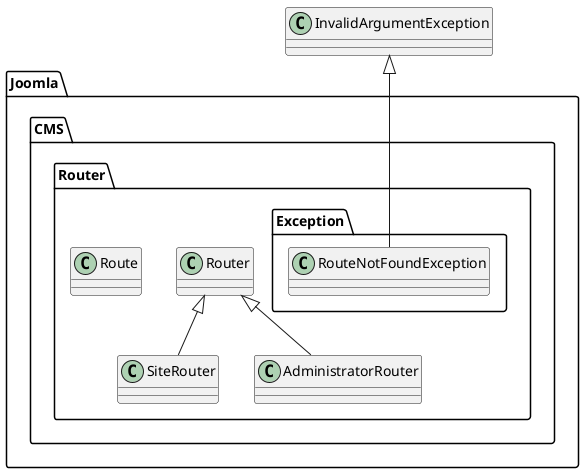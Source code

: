 @startuml
class Joomla.CMS.Router.Router

class Joomla.CMS.Router.Exception.RouteNotFoundException
InvalidArgumentException <|-- Joomla.CMS.Router.Exception.RouteNotFoundException
class Joomla.CMS.Router.SiteRouter
Joomla.CMS.Router.Router <|-- Joomla.CMS.Router.SiteRouter
class Joomla.CMS.Router.AdministratorRouter
Joomla.CMS.Router.Router <|-- Joomla.CMS.Router.AdministratorRouter
class Joomla.CMS.Router.Route
@enduml
